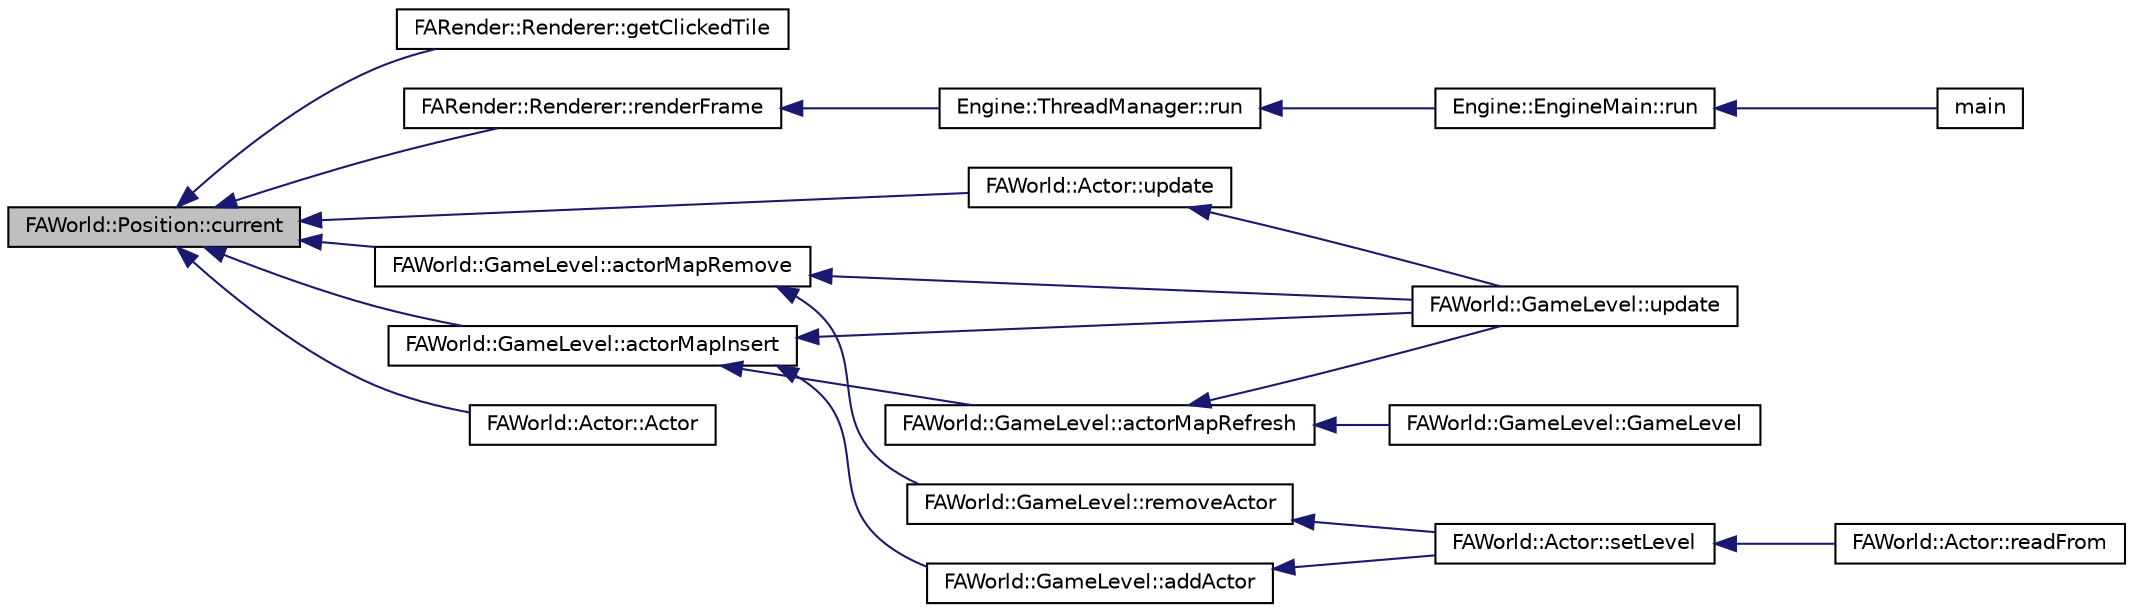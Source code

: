 digraph G
{
  edge [fontname="Helvetica",fontsize="10",labelfontname="Helvetica",labelfontsize="10"];
  node [fontname="Helvetica",fontsize="10",shape=record];
  rankdir="LR";
  Node1 [label="FAWorld::Position::current",height=0.2,width=0.4,color="black", fillcolor="grey75", style="filled" fontcolor="black"];
  Node1 -> Node2 [dir="back",color="midnightblue",fontsize="10",style="solid",fontname="Helvetica"];
  Node2 [label="FARender::Renderer::getClickedTile",height=0.2,width=0.4,color="black", fillcolor="white", style="filled",URL="$class_f_a_render_1_1_renderer.html#ae176ae9d9cfbcc40bb248f000f22acf4"];
  Node1 -> Node3 [dir="back",color="midnightblue",fontsize="10",style="solid",fontname="Helvetica"];
  Node3 [label="FARender::Renderer::renderFrame",height=0.2,width=0.4,color="black", fillcolor="white", style="filled",URL="$class_f_a_render_1_1_renderer.html#ad6e983189d6cf6b7aaef89d54ed89396",tooltip="To be called only by Engine::ThreadManager."];
  Node3 -> Node4 [dir="back",color="midnightblue",fontsize="10",style="solid",fontname="Helvetica"];
  Node4 [label="Engine::ThreadManager::run",height=0.2,width=0.4,color="black", fillcolor="white", style="filled",URL="$class_engine_1_1_thread_manager.html#ab99a6ee7b73f2e9b24a824e811df5d88"];
  Node4 -> Node5 [dir="back",color="midnightblue",fontsize="10",style="solid",fontname="Helvetica"];
  Node5 [label="Engine::EngineMain::run",height=0.2,width=0.4,color="black", fillcolor="white", style="filled",URL="$class_engine_1_1_engine_main.html#a5a16165ab6d6e9f2bb2f2739bd1b11bf"];
  Node5 -> Node6 [dir="back",color="midnightblue",fontsize="10",style="solid",fontname="Helvetica"];
  Node6 [label="main",height=0.2,width=0.4,color="black", fillcolor="white", style="filled",URL="$freeablo_2main_8cpp.html#a3c04138a5bfe5d72780bb7e82a18e627"];
  Node1 -> Node7 [dir="back",color="midnightblue",fontsize="10",style="solid",fontname="Helvetica"];
  Node7 [label="FAWorld::Actor::update",height=0.2,width=0.4,color="black", fillcolor="white", style="filled",URL="$class_f_a_world_1_1_actor.html#a210d7366b718ee9366442a98f940d083"];
  Node7 -> Node8 [dir="back",color="midnightblue",fontsize="10",style="solid",fontname="Helvetica"];
  Node8 [label="FAWorld::GameLevel::update",height=0.2,width=0.4,color="black", fillcolor="white", style="filled",URL="$class_f_a_world_1_1_game_level.html#a78e4db23f4a198945e69fced2b8d8e9d"];
  Node1 -> Node9 [dir="back",color="midnightblue",fontsize="10",style="solid",fontname="Helvetica"];
  Node9 [label="FAWorld::Actor::Actor",height=0.2,width=0.4,color="black", fillcolor="white", style="filled",URL="$class_f_a_world_1_1_actor.html#ab9e28a0505dc7a3040e249c563badd37"];
  Node1 -> Node10 [dir="back",color="midnightblue",fontsize="10",style="solid",fontname="Helvetica"];
  Node10 [label="FAWorld::GameLevel::actorMapInsert",height=0.2,width=0.4,color="black", fillcolor="white", style="filled",URL="$class_f_a_world_1_1_game_level.html#ab00e0f84e8728647d39a7a2f39f08499"];
  Node10 -> Node8 [dir="back",color="midnightblue",fontsize="10",style="solid",fontname="Helvetica"];
  Node10 -> Node11 [dir="back",color="midnightblue",fontsize="10",style="solid",fontname="Helvetica"];
  Node11 [label="FAWorld::GameLevel::actorMapRefresh",height=0.2,width=0.4,color="black", fillcolor="white", style="filled",URL="$class_f_a_world_1_1_game_level.html#a2355286e79388bc995971ba963924a8d"];
  Node11 -> Node12 [dir="back",color="midnightblue",fontsize="10",style="solid",fontname="Helvetica"];
  Node12 [label="FAWorld::GameLevel::GameLevel",height=0.2,width=0.4,color="black", fillcolor="white", style="filled",URL="$class_f_a_world_1_1_game_level.html#a0d3123df1b9c3a86263efd9a672c6964"];
  Node11 -> Node8 [dir="back",color="midnightblue",fontsize="10",style="solid",fontname="Helvetica"];
  Node10 -> Node13 [dir="back",color="midnightblue",fontsize="10",style="solid",fontname="Helvetica"];
  Node13 [label="FAWorld::GameLevel::addActor",height=0.2,width=0.4,color="black", fillcolor="white", style="filled",URL="$class_f_a_world_1_1_game_level.html#a189434699b06161f5704156e63665991"];
  Node13 -> Node14 [dir="back",color="midnightblue",fontsize="10",style="solid",fontname="Helvetica"];
  Node14 [label="FAWorld::Actor::setLevel",height=0.2,width=0.4,color="black", fillcolor="white", style="filled",URL="$class_f_a_world_1_1_actor.html#a11f7b0f99d17191140088f83d130538e"];
  Node14 -> Node15 [dir="back",color="midnightblue",fontsize="10",style="solid",fontname="Helvetica"];
  Node15 [label="FAWorld::Actor::readFrom",height=0.2,width=0.4,color="black", fillcolor="white", style="filled",URL="$class_f_a_world_1_1_actor.html#ab53e39ee1f8c51d83f403f7c3c44ca21"];
  Node1 -> Node16 [dir="back",color="midnightblue",fontsize="10",style="solid",fontname="Helvetica"];
  Node16 [label="FAWorld::GameLevel::actorMapRemove",height=0.2,width=0.4,color="black", fillcolor="white", style="filled",URL="$class_f_a_world_1_1_game_level.html#ac468fcf7f924e14fb12f053b013a22ae"];
  Node16 -> Node8 [dir="back",color="midnightblue",fontsize="10",style="solid",fontname="Helvetica"];
  Node16 -> Node17 [dir="back",color="midnightblue",fontsize="10",style="solid",fontname="Helvetica"];
  Node17 [label="FAWorld::GameLevel::removeActor",height=0.2,width=0.4,color="black", fillcolor="white", style="filled",URL="$class_f_a_world_1_1_game_level.html#a67b324c701fe60ff4f250a1a6dae11b4"];
  Node17 -> Node14 [dir="back",color="midnightblue",fontsize="10",style="solid",fontname="Helvetica"];
}
